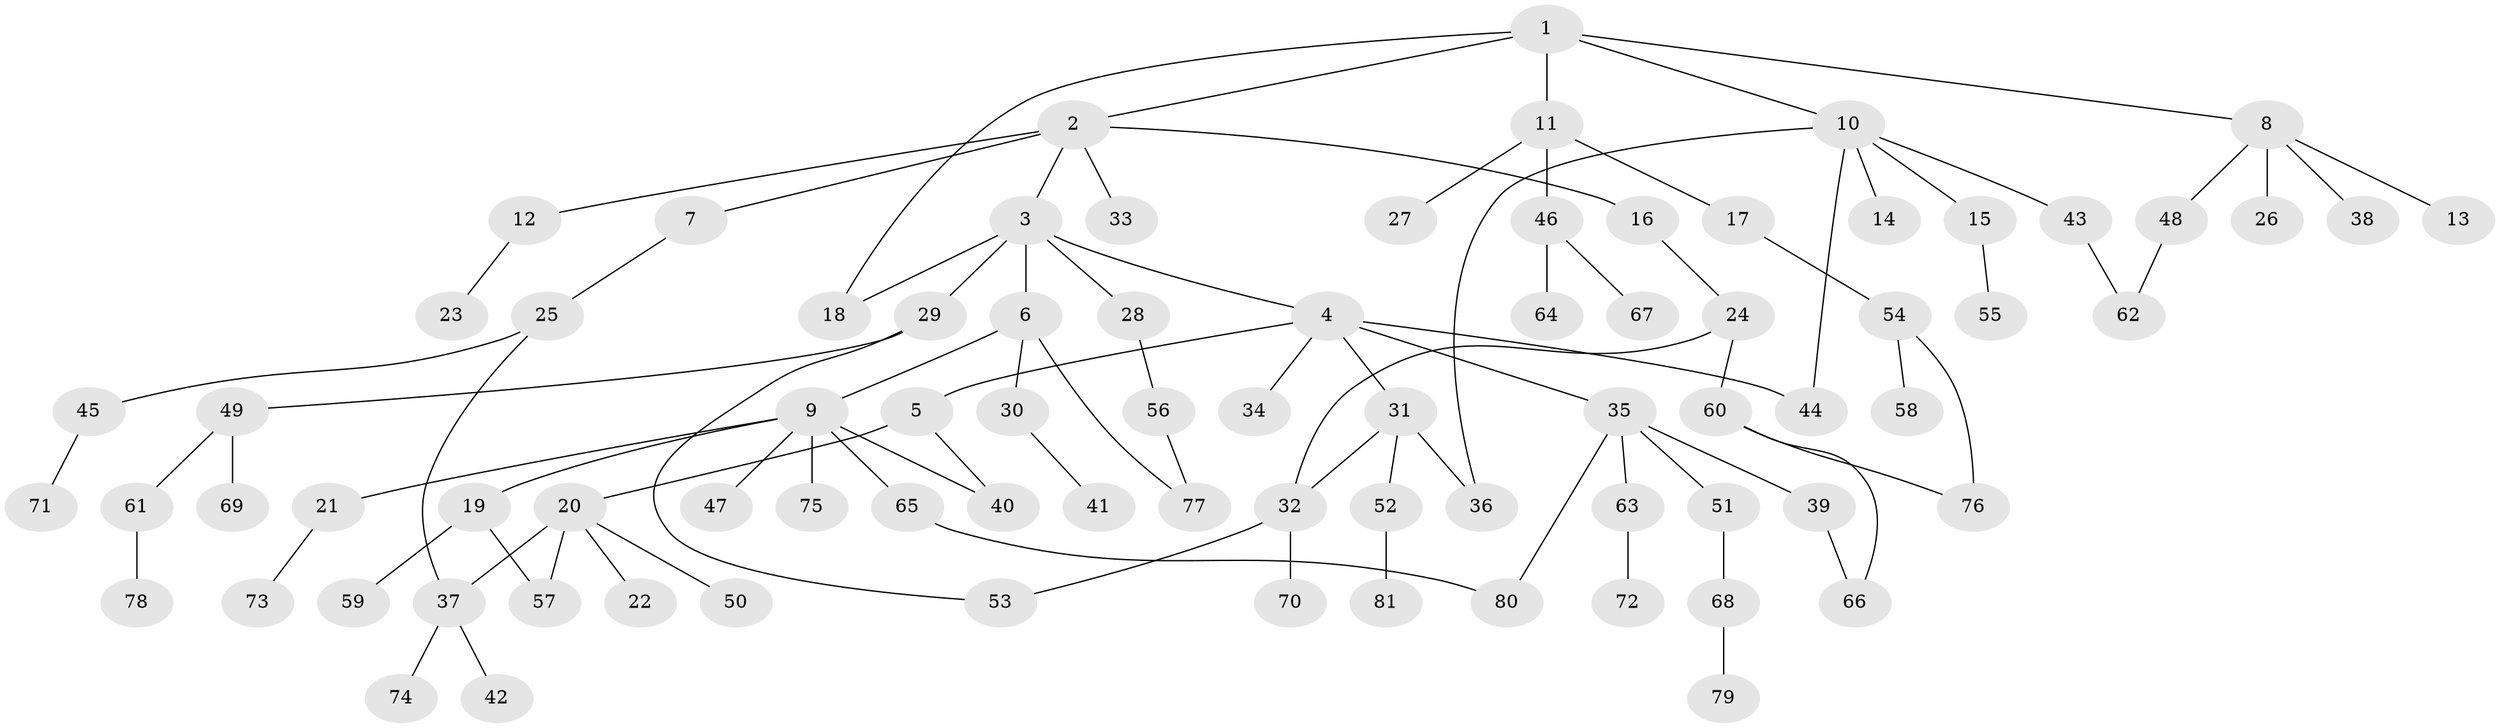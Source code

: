 // coarse degree distribution, {8: 0.041666666666666664, 1: 0.5208333333333334, 4: 0.0625, 2: 0.25, 7: 0.020833333333333332, 5: 0.08333333333333333, 6: 0.020833333333333332}
// Generated by graph-tools (version 1.1) at 2025/46/03/04/25 21:46:03]
// undirected, 81 vertices, 93 edges
graph export_dot {
graph [start="1"]
  node [color=gray90,style=filled];
  1;
  2;
  3;
  4;
  5;
  6;
  7;
  8;
  9;
  10;
  11;
  12;
  13;
  14;
  15;
  16;
  17;
  18;
  19;
  20;
  21;
  22;
  23;
  24;
  25;
  26;
  27;
  28;
  29;
  30;
  31;
  32;
  33;
  34;
  35;
  36;
  37;
  38;
  39;
  40;
  41;
  42;
  43;
  44;
  45;
  46;
  47;
  48;
  49;
  50;
  51;
  52;
  53;
  54;
  55;
  56;
  57;
  58;
  59;
  60;
  61;
  62;
  63;
  64;
  65;
  66;
  67;
  68;
  69;
  70;
  71;
  72;
  73;
  74;
  75;
  76;
  77;
  78;
  79;
  80;
  81;
  1 -- 2;
  1 -- 8;
  1 -- 10;
  1 -- 11;
  1 -- 18;
  2 -- 3;
  2 -- 7;
  2 -- 12;
  2 -- 16;
  2 -- 33;
  3 -- 4;
  3 -- 6;
  3 -- 28;
  3 -- 29;
  3 -- 18;
  4 -- 5;
  4 -- 31;
  4 -- 34;
  4 -- 35;
  4 -- 44;
  5 -- 20;
  5 -- 40;
  6 -- 9;
  6 -- 30;
  6 -- 77;
  7 -- 25;
  8 -- 13;
  8 -- 26;
  8 -- 38;
  8 -- 48;
  9 -- 19;
  9 -- 21;
  9 -- 40;
  9 -- 47;
  9 -- 65;
  9 -- 75;
  10 -- 14;
  10 -- 15;
  10 -- 36;
  10 -- 43;
  10 -- 44;
  11 -- 17;
  11 -- 27;
  11 -- 46;
  12 -- 23;
  15 -- 55;
  16 -- 24;
  17 -- 54;
  19 -- 57;
  19 -- 59;
  20 -- 22;
  20 -- 50;
  20 -- 57;
  20 -- 37;
  21 -- 73;
  24 -- 32;
  24 -- 60;
  25 -- 37;
  25 -- 45;
  28 -- 56;
  29 -- 49;
  29 -- 53;
  30 -- 41;
  31 -- 52;
  31 -- 32;
  31 -- 36;
  32 -- 53;
  32 -- 70;
  35 -- 39;
  35 -- 51;
  35 -- 63;
  35 -- 80;
  37 -- 42;
  37 -- 74;
  39 -- 66;
  43 -- 62;
  45 -- 71;
  46 -- 64;
  46 -- 67;
  48 -- 62;
  49 -- 61;
  49 -- 69;
  51 -- 68;
  52 -- 81;
  54 -- 58;
  54 -- 76;
  56 -- 77;
  60 -- 76;
  60 -- 66;
  61 -- 78;
  63 -- 72;
  65 -- 80;
  68 -- 79;
}
